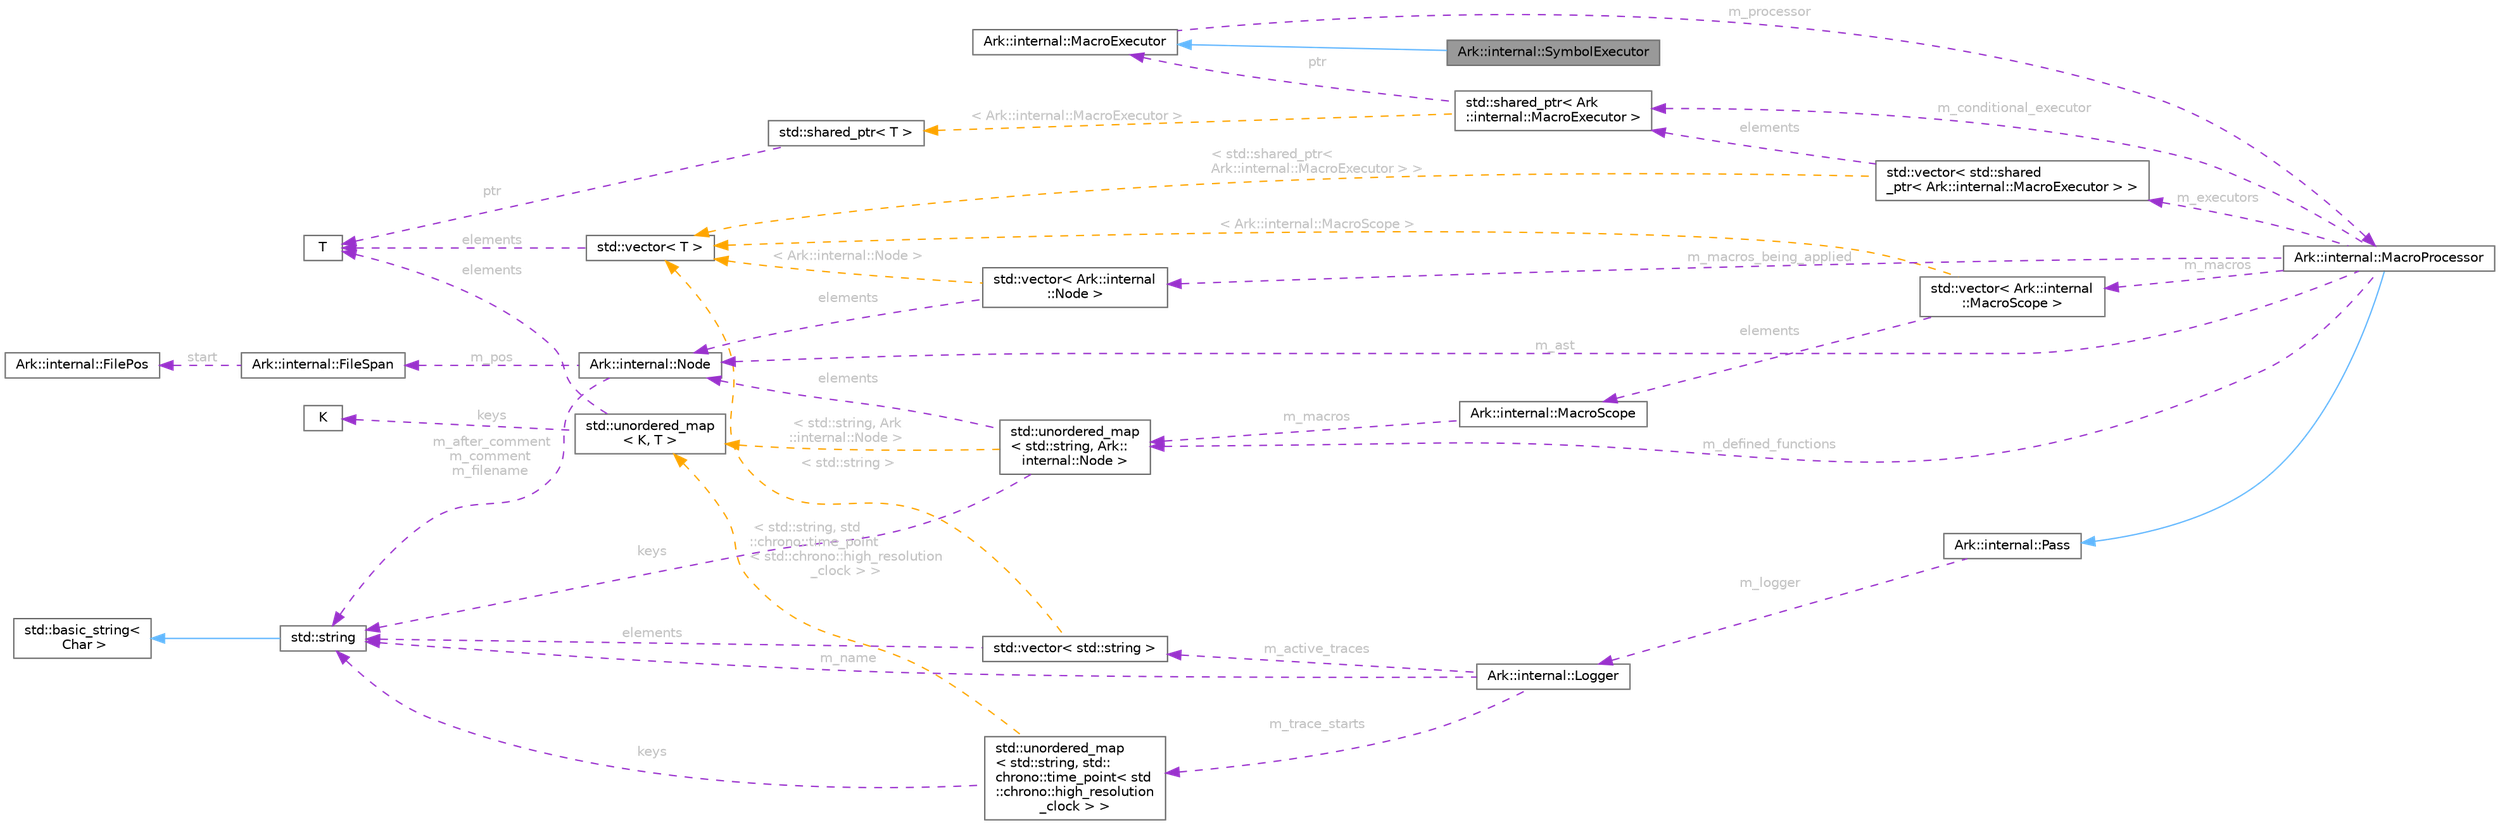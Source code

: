 digraph "Ark::internal::SymbolExecutor"
{
 // INTERACTIVE_SVG=YES
 // LATEX_PDF_SIZE
  bgcolor="transparent";
  edge [fontname=Helvetica,fontsize=10,labelfontname=Helvetica,labelfontsize=10];
  node [fontname=Helvetica,fontsize=10,shape=box,height=0.2,width=0.4];
  rankdir="LR";
  Node1 [id="Node000001",label="Ark::internal::SymbolExecutor",height=0.2,width=0.4,color="gray40", fillcolor="grey60", style="filled", fontcolor="black",tooltip="Handles Symbol macros."];
  Node2 -> Node1 [id="edge1_Node000001_Node000002",dir="back",color="steelblue1",style="solid",tooltip=" "];
  Node2 [id="Node000002",label="Ark::internal::MacroExecutor",height=0.2,width=0.4,color="gray40", fillcolor="white", style="filled",URL="$d5/d8f/classArk_1_1internal_1_1MacroExecutor.html",tooltip="A class that applies macros in a Node."];
  Node3 -> Node2 [id="edge2_Node000002_Node000003",dir="back",color="darkorchid3",style="dashed",tooltip=" ",label=" m_processor",fontcolor="grey" ];
  Node3 [id="Node000003",label="Ark::internal::MacroProcessor",height=0.2,width=0.4,color="gray40", fillcolor="white", style="filled",URL="$d5/db5/classArk_1_1internal_1_1MacroProcessor.html",tooltip="The class handling the macros definitions and calls, given an AST."];
  Node4 -> Node3 [id="edge3_Node000003_Node000004",dir="back",color="steelblue1",style="solid",tooltip=" "];
  Node4 [id="Node000004",label="Ark::internal::Pass",height=0.2,width=0.4,color="gray40", fillcolor="white", style="filled",URL="$da/d7b/classArk_1_1internal_1_1Pass.html",tooltip="An interface to describe compiler passes."];
  Node5 -> Node4 [id="edge4_Node000004_Node000005",dir="back",color="darkorchid3",style="dashed",tooltip=" ",label=" m_logger",fontcolor="grey" ];
  Node5 [id="Node000005",label="Ark::internal::Logger",height=0.2,width=0.4,color="gray40", fillcolor="white", style="filled",URL="$d6/d2f/classArk_1_1internal_1_1Logger.html",tooltip=" "];
  Node6 -> Node5 [id="edge5_Node000005_Node000006",dir="back",color="darkorchid3",style="dashed",tooltip=" ",label=" m_name",fontcolor="grey" ];
  Node6 [id="Node000006",label="std::string",height=0.2,width=0.4,color="gray40", fillcolor="white", style="filled",tooltip=" "];
  Node7 -> Node6 [id="edge6_Node000006_Node000007",dir="back",color="steelblue1",style="solid",tooltip=" "];
  Node7 [id="Node000007",label="std::basic_string\<\l Char \>",height=0.2,width=0.4,color="gray40", fillcolor="white", style="filled",tooltip=" "];
  Node8 -> Node5 [id="edge7_Node000005_Node000008",dir="back",color="darkorchid3",style="dashed",tooltip=" ",label=" m_trace_starts",fontcolor="grey" ];
  Node8 [id="Node000008",label="std::unordered_map\l\< std::string, std::\lchrono::time_point\< std\l::chrono::high_resolution\l_clock \> \>",height=0.2,width=0.4,color="gray40", fillcolor="white", style="filled",tooltip=" "];
  Node6 -> Node8 [id="edge8_Node000008_Node000006",dir="back",color="darkorchid3",style="dashed",tooltip=" ",label=" keys",fontcolor="grey" ];
  Node9 -> Node8 [id="edge9_Node000008_Node000009",dir="back",color="orange",style="dashed",tooltip=" ",label=" \< std::string, std\l::chrono::time_point\l\< std::chrono::high_resolution\l_clock \> \>",fontcolor="grey" ];
  Node9 [id="Node000009",label="std::unordered_map\l\< K, T \>",height=0.2,width=0.4,color="gray40", fillcolor="white", style="filled",tooltip=" "];
  Node10 -> Node9 [id="edge10_Node000009_Node000010",dir="back",color="darkorchid3",style="dashed",tooltip=" ",label=" keys",fontcolor="grey" ];
  Node10 [id="Node000010",label="K",height=0.2,width=0.4,color="gray40", fillcolor="white", style="filled",tooltip=" "];
  Node11 -> Node9 [id="edge11_Node000009_Node000011",dir="back",color="darkorchid3",style="dashed",tooltip=" ",label=" elements",fontcolor="grey" ];
  Node11 [id="Node000011",label="T",height=0.2,width=0.4,color="gray40", fillcolor="white", style="filled",tooltip=" "];
  Node12 -> Node5 [id="edge12_Node000005_Node000012",dir="back",color="darkorchid3",style="dashed",tooltip=" ",label=" m_active_traces",fontcolor="grey" ];
  Node12 [id="Node000012",label="std::vector\< std::string \>",height=0.2,width=0.4,color="gray40", fillcolor="white", style="filled",tooltip=" "];
  Node6 -> Node12 [id="edge13_Node000012_Node000006",dir="back",color="darkorchid3",style="dashed",tooltip=" ",label=" elements",fontcolor="grey" ];
  Node13 -> Node12 [id="edge14_Node000012_Node000013",dir="back",color="orange",style="dashed",tooltip=" ",label=" \< std::string \>",fontcolor="grey" ];
  Node13 [id="Node000013",label="std::vector\< T \>",height=0.2,width=0.4,color="gray40", fillcolor="white", style="filled",tooltip=" "];
  Node11 -> Node13 [id="edge15_Node000013_Node000011",dir="back",color="darkorchid3",style="dashed",tooltip=" ",label=" elements",fontcolor="grey" ];
  Node14 -> Node3 [id="edge16_Node000003_Node000014",dir="back",color="darkorchid3",style="dashed",tooltip=" ",label=" m_ast",fontcolor="grey" ];
  Node14 [id="Node000014",label="Ark::internal::Node",height=0.2,width=0.4,color="gray40", fillcolor="white", style="filled",URL="$dc/d9e/classArk_1_1internal_1_1Node.html",tooltip="A node of an Abstract Syntax Tree for ArkScript."];
  Node15 -> Node14 [id="edge17_Node000014_Node000015",dir="back",color="darkorchid3",style="dashed",tooltip=" ",label=" m_pos",fontcolor="grey" ];
  Node15 [id="Node000015",label="Ark::internal::FileSpan",height=0.2,width=0.4,color="gray40", fillcolor="white", style="filled",URL="$dc/dda/structArk_1_1internal_1_1FileSpan.html",tooltip="Describes a span for a node/atom in a file, its start position and end position."];
  Node16 -> Node15 [id="edge18_Node000015_Node000016",dir="back",color="darkorchid3",style="dashed",tooltip=" ",label=" start",fontcolor="grey" ];
  Node16 [id="Node000016",label="Ark::internal::FilePos",height=0.2,width=0.4,color="gray40", fillcolor="white", style="filled",URL="$d7/df6/structArk_1_1internal_1_1FilePos.html",tooltip=" "];
  Node6 -> Node14 [id="edge19_Node000014_Node000006",dir="back",color="darkorchid3",style="dashed",tooltip=" ",label=" m_after_comment\nm_comment\nm_filename",fontcolor="grey" ];
  Node17 -> Node3 [id="edge20_Node000003_Node000017",dir="back",color="darkorchid3",style="dashed",tooltip=" ",label=" m_macros",fontcolor="grey" ];
  Node17 [id="Node000017",label="std::vector\< Ark::internal\l::MacroScope \>",height=0.2,width=0.4,color="gray40", fillcolor="white", style="filled",tooltip=" "];
  Node18 -> Node17 [id="edge21_Node000017_Node000018",dir="back",color="darkorchid3",style="dashed",tooltip=" ",label=" elements",fontcolor="grey" ];
  Node18 [id="Node000018",label="Ark::internal::MacroScope",height=0.2,width=0.4,color="gray40", fillcolor="white", style="filled",URL="$d6/d42/classArk_1_1internal_1_1MacroScope.html",tooltip=" "];
  Node19 -> Node18 [id="edge22_Node000018_Node000019",dir="back",color="darkorchid3",style="dashed",tooltip=" ",label=" m_macros",fontcolor="grey" ];
  Node19 [id="Node000019",label="std::unordered_map\l\< std::string, Ark::\linternal::Node \>",height=0.2,width=0.4,color="gray40", fillcolor="white", style="filled",tooltip=" "];
  Node6 -> Node19 [id="edge23_Node000019_Node000006",dir="back",color="darkorchid3",style="dashed",tooltip=" ",label=" keys",fontcolor="grey" ];
  Node14 -> Node19 [id="edge24_Node000019_Node000014",dir="back",color="darkorchid3",style="dashed",tooltip=" ",label=" elements",fontcolor="grey" ];
  Node9 -> Node19 [id="edge25_Node000019_Node000009",dir="back",color="orange",style="dashed",tooltip=" ",label=" \< std::string, Ark\l::internal::Node \>",fontcolor="grey" ];
  Node13 -> Node17 [id="edge26_Node000017_Node000013",dir="back",color="orange",style="dashed",tooltip=" ",label=" \< Ark::internal::MacroScope \>",fontcolor="grey" ];
  Node20 -> Node3 [id="edge27_Node000003_Node000020",dir="back",color="darkorchid3",style="dashed",tooltip=" ",label=" m_macros_being_applied",fontcolor="grey" ];
  Node20 [id="Node000020",label="std::vector\< Ark::internal\l::Node \>",height=0.2,width=0.4,color="gray40", fillcolor="white", style="filled",tooltip=" "];
  Node14 -> Node20 [id="edge28_Node000020_Node000014",dir="back",color="darkorchid3",style="dashed",tooltip=" ",label=" elements",fontcolor="grey" ];
  Node13 -> Node20 [id="edge29_Node000020_Node000013",dir="back",color="orange",style="dashed",tooltip=" ",label=" \< Ark::internal::Node \>",fontcolor="grey" ];
  Node21 -> Node3 [id="edge30_Node000003_Node000021",dir="back",color="darkorchid3",style="dashed",tooltip=" ",label=" m_conditional_executor",fontcolor="grey" ];
  Node21 [id="Node000021",label="std::shared_ptr\< Ark\l::internal::MacroExecutor \>",height=0.2,width=0.4,color="gray40", fillcolor="white", style="filled",tooltip=" "];
  Node2 -> Node21 [id="edge31_Node000021_Node000002",dir="back",color="darkorchid3",style="dashed",tooltip=" ",label=" ptr",fontcolor="grey" ];
  Node22 -> Node21 [id="edge32_Node000021_Node000022",dir="back",color="orange",style="dashed",tooltip=" ",label=" \< Ark::internal::MacroExecutor \>",fontcolor="grey" ];
  Node22 [id="Node000022",label="std::shared_ptr\< T \>",height=0.2,width=0.4,color="gray40", fillcolor="white", style="filled",tooltip=" "];
  Node11 -> Node22 [id="edge33_Node000022_Node000011",dir="back",color="darkorchid3",style="dashed",tooltip=" ",label=" ptr",fontcolor="grey" ];
  Node23 -> Node3 [id="edge34_Node000003_Node000023",dir="back",color="darkorchid3",style="dashed",tooltip=" ",label=" m_executors",fontcolor="grey" ];
  Node23 [id="Node000023",label="std::vector\< std::shared\l_ptr\< Ark::internal::MacroExecutor \> \>",height=0.2,width=0.4,color="gray40", fillcolor="white", style="filled",tooltip=" "];
  Node21 -> Node23 [id="edge35_Node000023_Node000021",dir="back",color="darkorchid3",style="dashed",tooltip=" ",label=" elements",fontcolor="grey" ];
  Node13 -> Node23 [id="edge36_Node000023_Node000013",dir="back",color="orange",style="dashed",tooltip=" ",label=" \< std::shared_ptr\<\l Ark::internal::MacroExecutor \> \>",fontcolor="grey" ];
  Node19 -> Node3 [id="edge37_Node000003_Node000019",dir="back",color="darkorchid3",style="dashed",tooltip=" ",label=" m_defined_functions",fontcolor="grey" ];
}
